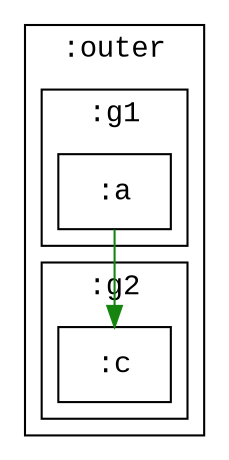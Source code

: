 digraph D {
    subgraph cluster_node1 { /* :outer */
        label=":outer";
        shape="rectangle";
        fontname="Courier New";
        
        subgraph cluster_node2 { /* :g1 */
            label=":g1";
            shape="rectangle";
            fontname="Courier New";
            
            node3 [fontname="Courier New",shape="rectangle",label=":a"]
        }
        subgraph cluster_node4 { /* :g2 */
            label=":g2";
            shape="rectangle";
            fontname="Courier New";
            
            node5 [fontname="Courier New",shape="rectangle",label=":c"]
        }
    }
    
    node3 -> node5 [color="#158510",]
}
